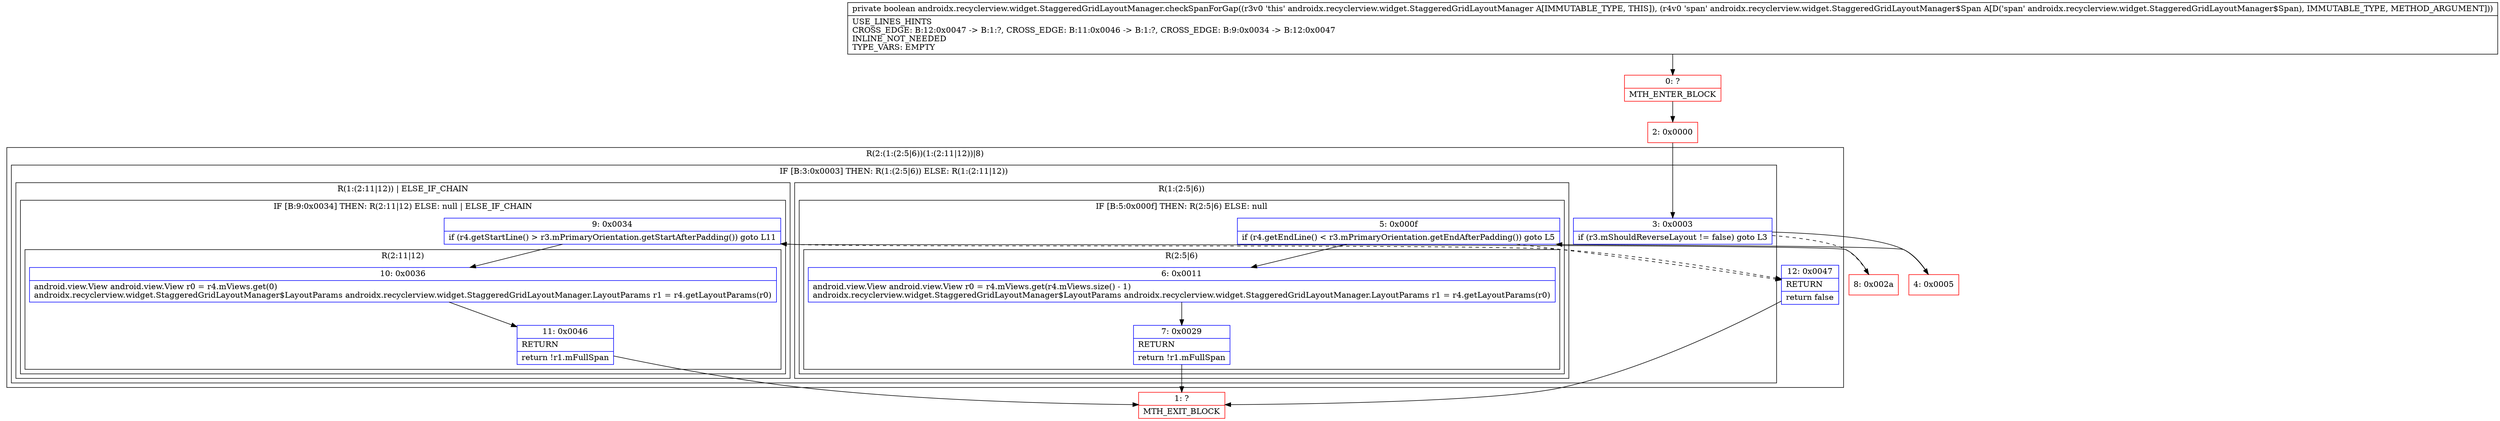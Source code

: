 digraph "CFG forandroidx.recyclerview.widget.StaggeredGridLayoutManager.checkSpanForGap(Landroidx\/recyclerview\/widget\/StaggeredGridLayoutManager$Span;)Z" {
subgraph cluster_Region_1788488503 {
label = "R(2:(1:(2:5|6))(1:(2:11|12))|8)";
node [shape=record,color=blue];
subgraph cluster_IfRegion_310828661 {
label = "IF [B:3:0x0003] THEN: R(1:(2:5|6)) ELSE: R(1:(2:11|12))";
node [shape=record,color=blue];
Node_3 [shape=record,label="{3\:\ 0x0003|if (r3.mShouldReverseLayout != false) goto L3\l}"];
subgraph cluster_Region_404406257 {
label = "R(1:(2:5|6))";
node [shape=record,color=blue];
subgraph cluster_IfRegion_1408782490 {
label = "IF [B:5:0x000f] THEN: R(2:5|6) ELSE: null";
node [shape=record,color=blue];
Node_5 [shape=record,label="{5\:\ 0x000f|if (r4.getEndLine() \< r3.mPrimaryOrientation.getEndAfterPadding()) goto L5\l}"];
subgraph cluster_Region_608135744 {
label = "R(2:5|6)";
node [shape=record,color=blue];
Node_6 [shape=record,label="{6\:\ 0x0011|android.view.View android.view.View r0 = r4.mViews.get(r4.mViews.size() \- 1)\landroidx.recyclerview.widget.StaggeredGridLayoutManager$LayoutParams androidx.recyclerview.widget.StaggeredGridLayoutManager.LayoutParams r1 = r4.getLayoutParams(r0)\l}"];
Node_7 [shape=record,label="{7\:\ 0x0029|RETURN\l|return !r1.mFullSpan\l}"];
}
}
}
subgraph cluster_Region_1753221697 {
label = "R(1:(2:11|12)) | ELSE_IF_CHAIN\l";
node [shape=record,color=blue];
subgraph cluster_IfRegion_1288770642 {
label = "IF [B:9:0x0034] THEN: R(2:11|12) ELSE: null | ELSE_IF_CHAIN\l";
node [shape=record,color=blue];
Node_9 [shape=record,label="{9\:\ 0x0034|if (r4.getStartLine() \> r3.mPrimaryOrientation.getStartAfterPadding()) goto L11\l}"];
subgraph cluster_Region_1890658373 {
label = "R(2:11|12)";
node [shape=record,color=blue];
Node_10 [shape=record,label="{10\:\ 0x0036|android.view.View android.view.View r0 = r4.mViews.get(0)\landroidx.recyclerview.widget.StaggeredGridLayoutManager$LayoutParams androidx.recyclerview.widget.StaggeredGridLayoutManager.LayoutParams r1 = r4.getLayoutParams(r0)\l}"];
Node_11 [shape=record,label="{11\:\ 0x0046|RETURN\l|return !r1.mFullSpan\l}"];
}
}
}
}
Node_12 [shape=record,label="{12\:\ 0x0047|RETURN\l|return false\l}"];
}
Node_0 [shape=record,color=red,label="{0\:\ ?|MTH_ENTER_BLOCK\l}"];
Node_2 [shape=record,color=red,label="{2\:\ 0x0000}"];
Node_4 [shape=record,color=red,label="{4\:\ 0x0005}"];
Node_1 [shape=record,color=red,label="{1\:\ ?|MTH_EXIT_BLOCK\l}"];
Node_8 [shape=record,color=red,label="{8\:\ 0x002a}"];
MethodNode[shape=record,label="{private boolean androidx.recyclerview.widget.StaggeredGridLayoutManager.checkSpanForGap((r3v0 'this' androidx.recyclerview.widget.StaggeredGridLayoutManager A[IMMUTABLE_TYPE, THIS]), (r4v0 'span' androidx.recyclerview.widget.StaggeredGridLayoutManager$Span A[D('span' androidx.recyclerview.widget.StaggeredGridLayoutManager$Span), IMMUTABLE_TYPE, METHOD_ARGUMENT]))  | USE_LINES_HINTS\lCROSS_EDGE: B:12:0x0047 \-\> B:1:?, CROSS_EDGE: B:11:0x0046 \-\> B:1:?, CROSS_EDGE: B:9:0x0034 \-\> B:12:0x0047\lINLINE_NOT_NEEDED\lTYPE_VARS: EMPTY\l}"];
MethodNode -> Node_0;Node_3 -> Node_4;
Node_3 -> Node_8[style=dashed];
Node_5 -> Node_6;
Node_5 -> Node_12[style=dashed];
Node_6 -> Node_7;
Node_7 -> Node_1;
Node_9 -> Node_10;
Node_9 -> Node_12[style=dashed];
Node_10 -> Node_11;
Node_11 -> Node_1;
Node_12 -> Node_1;
Node_0 -> Node_2;
Node_2 -> Node_3;
Node_4 -> Node_5;
Node_8 -> Node_9;
}

